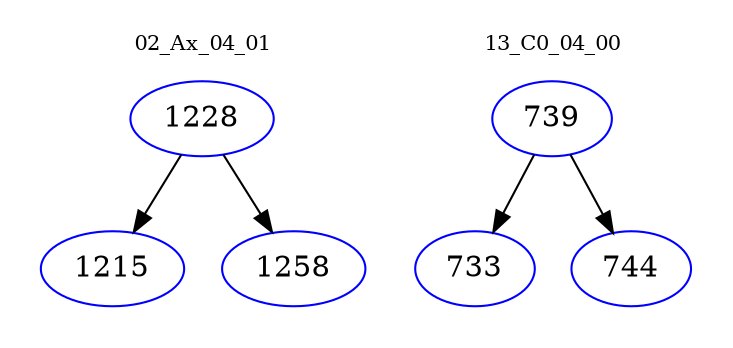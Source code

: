 digraph{
subgraph cluster_0 {
color = white
label = "02_Ax_04_01";
fontsize=10;
T0_1228 [label="1228", color="blue"]
T0_1228 -> T0_1215 [color="black"]
T0_1215 [label="1215", color="blue"]
T0_1228 -> T0_1258 [color="black"]
T0_1258 [label="1258", color="blue"]
}
subgraph cluster_1 {
color = white
label = "13_C0_04_00";
fontsize=10;
T1_739 [label="739", color="blue"]
T1_739 -> T1_733 [color="black"]
T1_733 [label="733", color="blue"]
T1_739 -> T1_744 [color="black"]
T1_744 [label="744", color="blue"]
}
}
